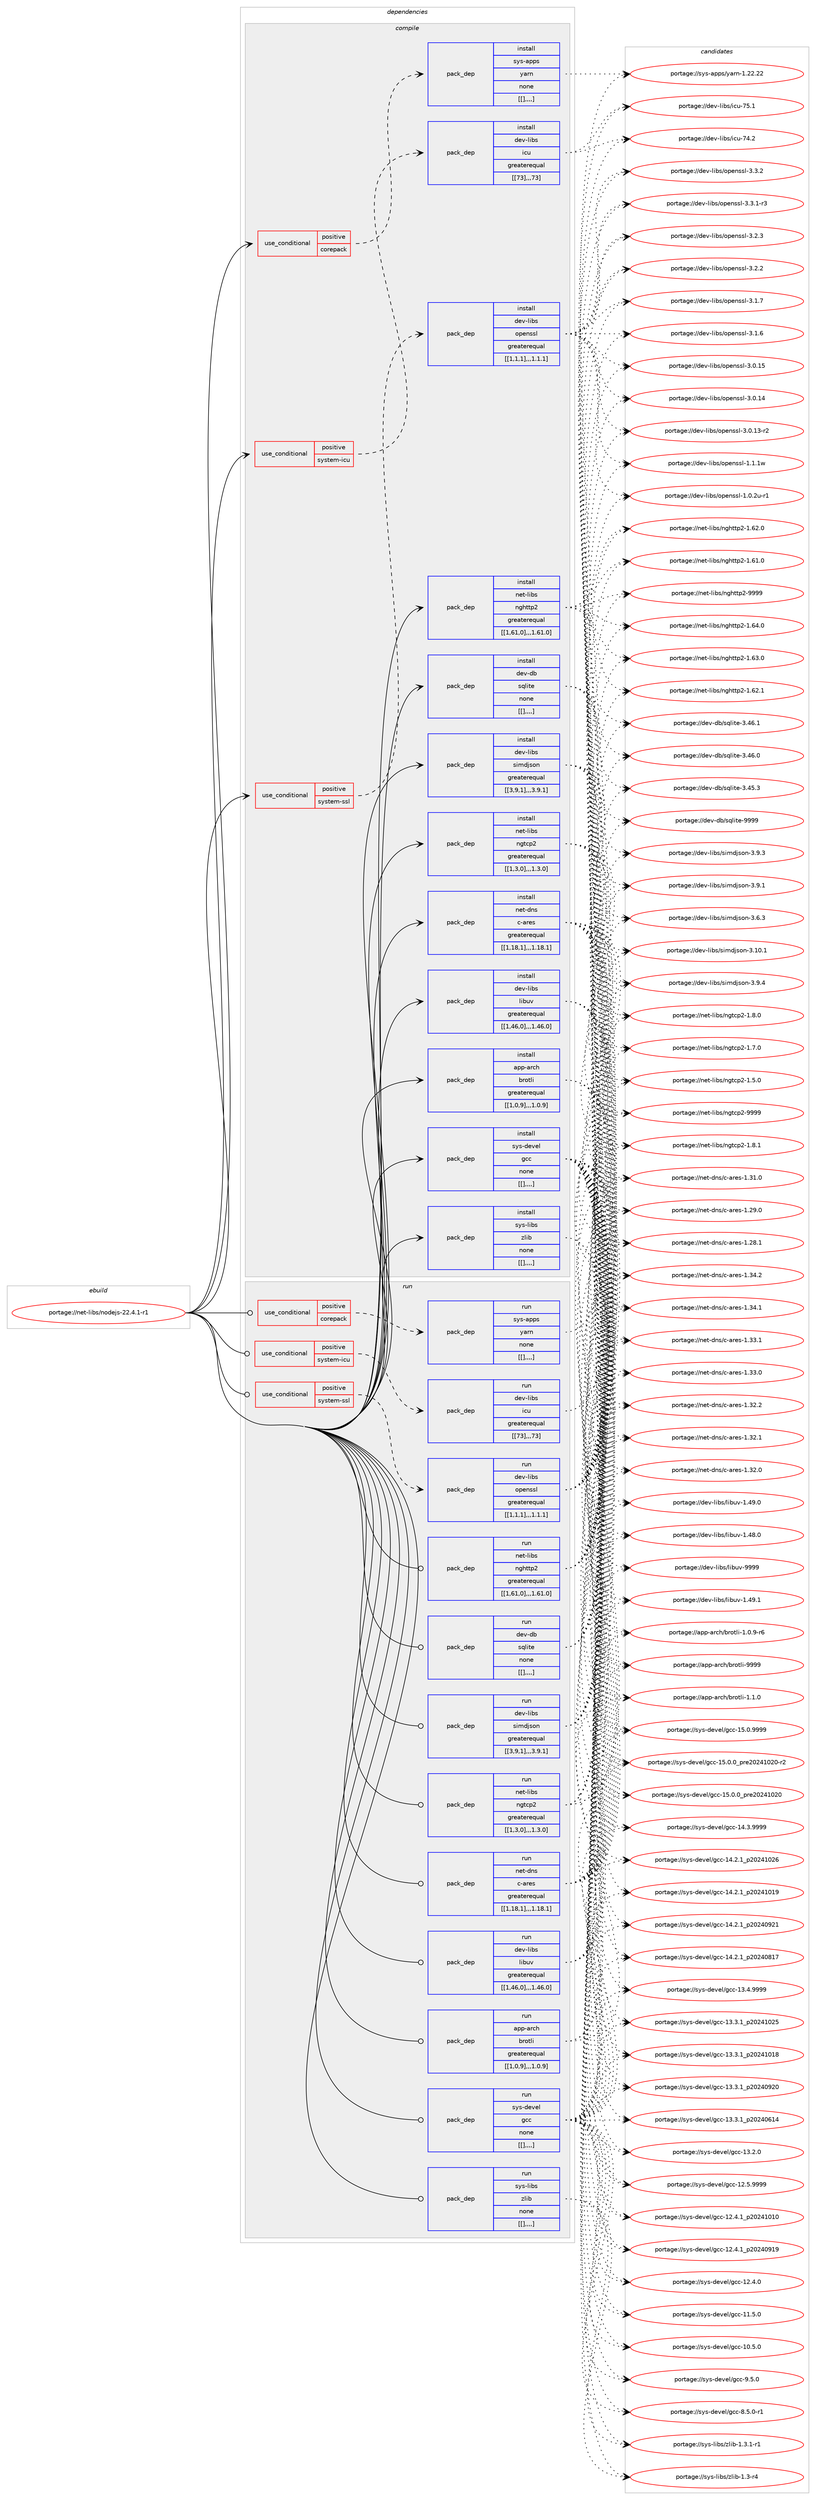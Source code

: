 digraph prolog {

# *************
# Graph options
# *************

newrank=true;
concentrate=true;
compound=true;
graph [rankdir=LR,fontname=Helvetica,fontsize=10,ranksep=1.5];#, ranksep=2.5, nodesep=0.2];
edge  [arrowhead=vee];
node  [fontname=Helvetica,fontsize=10];

# **********
# The ebuild
# **********

subgraph cluster_leftcol {
color=gray;
label=<<i>ebuild</i>>;
id [label="portage://net-libs/nodejs-22.4.1-r1", color=red, width=4, href="../net-libs/nodejs-22.4.1-r1.svg"];
}

# ****************
# The dependencies
# ****************

subgraph cluster_midcol {
color=gray;
label=<<i>dependencies</i>>;
subgraph cluster_compile {
fillcolor="#eeeeee";
style=filled;
label=<<i>compile</i>>;
subgraph cond100911 {
dependency384911 [label=<<TABLE BORDER="0" CELLBORDER="1" CELLSPACING="0" CELLPADDING="4"><TR><TD ROWSPAN="3" CELLPADDING="10">use_conditional</TD></TR><TR><TD>positive</TD></TR><TR><TD>corepack</TD></TR></TABLE>>, shape=none, color=red];
subgraph pack281019 {
dependency384914 [label=<<TABLE BORDER="0" CELLBORDER="1" CELLSPACING="0" CELLPADDING="4" WIDTH="220"><TR><TD ROWSPAN="6" CELLPADDING="30">pack_dep</TD></TR><TR><TD WIDTH="110">install</TD></TR><TR><TD>sys-apps</TD></TR><TR><TD>yarn</TD></TR><TR><TD>none</TD></TR><TR><TD>[[],,,,]</TD></TR></TABLE>>, shape=none, color=blue];
}
dependency384911:e -> dependency384914:w [weight=20,style="dashed",arrowhead="vee"];
}
id:e -> dependency384911:w [weight=20,style="solid",arrowhead="vee"];
subgraph cond100956 {
dependency384953 [label=<<TABLE BORDER="0" CELLBORDER="1" CELLSPACING="0" CELLPADDING="4"><TR><TD ROWSPAN="3" CELLPADDING="10">use_conditional</TD></TR><TR><TD>positive</TD></TR><TR><TD>system-icu</TD></TR></TABLE>>, shape=none, color=red];
subgraph pack281041 {
dependency384954 [label=<<TABLE BORDER="0" CELLBORDER="1" CELLSPACING="0" CELLPADDING="4" WIDTH="220"><TR><TD ROWSPAN="6" CELLPADDING="30">pack_dep</TD></TR><TR><TD WIDTH="110">install</TD></TR><TR><TD>dev-libs</TD></TR><TR><TD>icu</TD></TR><TR><TD>greaterequal</TD></TR><TR><TD>[[73],,,73]</TD></TR></TABLE>>, shape=none, color=blue];
}
dependency384953:e -> dependency384954:w [weight=20,style="dashed",arrowhead="vee"];
}
id:e -> dependency384953:w [weight=20,style="solid",arrowhead="vee"];
subgraph cond100968 {
dependency384990 [label=<<TABLE BORDER="0" CELLBORDER="1" CELLSPACING="0" CELLPADDING="4"><TR><TD ROWSPAN="3" CELLPADDING="10">use_conditional</TD></TR><TR><TD>positive</TD></TR><TR><TD>system-ssl</TD></TR></TABLE>>, shape=none, color=red];
subgraph pack281069 {
dependency385025 [label=<<TABLE BORDER="0" CELLBORDER="1" CELLSPACING="0" CELLPADDING="4" WIDTH="220"><TR><TD ROWSPAN="6" CELLPADDING="30">pack_dep</TD></TR><TR><TD WIDTH="110">install</TD></TR><TR><TD>dev-libs</TD></TR><TR><TD>openssl</TD></TR><TR><TD>greaterequal</TD></TR><TR><TD>[[1,1,1],,,1.1.1]</TD></TR></TABLE>>, shape=none, color=blue];
}
dependency384990:e -> dependency385025:w [weight=20,style="dashed",arrowhead="vee"];
}
id:e -> dependency384990:w [weight=20,style="solid",arrowhead="vee"];
subgraph pack281083 {
dependency385030 [label=<<TABLE BORDER="0" CELLBORDER="1" CELLSPACING="0" CELLPADDING="4" WIDTH="220"><TR><TD ROWSPAN="6" CELLPADDING="30">pack_dep</TD></TR><TR><TD WIDTH="110">install</TD></TR><TR><TD>app-arch</TD></TR><TR><TD>brotli</TD></TR><TR><TD>greaterequal</TD></TR><TR><TD>[[1,0,9],,,1.0.9]</TD></TR></TABLE>>, shape=none, color=blue];
}
id:e -> dependency385030:w [weight=20,style="solid",arrowhead="vee"];
subgraph pack281085 {
dependency385053 [label=<<TABLE BORDER="0" CELLBORDER="1" CELLSPACING="0" CELLPADDING="4" WIDTH="220"><TR><TD ROWSPAN="6" CELLPADDING="30">pack_dep</TD></TR><TR><TD WIDTH="110">install</TD></TR><TR><TD>dev-db</TD></TR><TR><TD>sqlite</TD></TR><TR><TD>none</TD></TR><TR><TD>[[],,,,]</TD></TR></TABLE>>, shape=none, color=blue];
}
id:e -> dependency385053:w [weight=20,style="solid",arrowhead="vee"];
subgraph pack281123 {
dependency385096 [label=<<TABLE BORDER="0" CELLBORDER="1" CELLSPACING="0" CELLPADDING="4" WIDTH="220"><TR><TD ROWSPAN="6" CELLPADDING="30">pack_dep</TD></TR><TR><TD WIDTH="110">install</TD></TR><TR><TD>dev-libs</TD></TR><TR><TD>libuv</TD></TR><TR><TD>greaterequal</TD></TR><TR><TD>[[1,46,0],,,1.46.0]</TD></TR></TABLE>>, shape=none, color=blue];
}
id:e -> dependency385096:w [weight=20,style="solid",arrowhead="vee"];
subgraph pack281151 {
dependency385141 [label=<<TABLE BORDER="0" CELLBORDER="1" CELLSPACING="0" CELLPADDING="4" WIDTH="220"><TR><TD ROWSPAN="6" CELLPADDING="30">pack_dep</TD></TR><TR><TD WIDTH="110">install</TD></TR><TR><TD>dev-libs</TD></TR><TR><TD>simdjson</TD></TR><TR><TD>greaterequal</TD></TR><TR><TD>[[3,9,1],,,3.9.1]</TD></TR></TABLE>>, shape=none, color=blue];
}
id:e -> dependency385141:w [weight=20,style="solid",arrowhead="vee"];
subgraph pack281167 {
dependency385183 [label=<<TABLE BORDER="0" CELLBORDER="1" CELLSPACING="0" CELLPADDING="4" WIDTH="220"><TR><TD ROWSPAN="6" CELLPADDING="30">pack_dep</TD></TR><TR><TD WIDTH="110">install</TD></TR><TR><TD>net-dns</TD></TR><TR><TD>c-ares</TD></TR><TR><TD>greaterequal</TD></TR><TR><TD>[[1,18,1],,,1.18.1]</TD></TR></TABLE>>, shape=none, color=blue];
}
id:e -> dependency385183:w [weight=20,style="solid",arrowhead="vee"];
subgraph pack281183 {
dependency385189 [label=<<TABLE BORDER="0" CELLBORDER="1" CELLSPACING="0" CELLPADDING="4" WIDTH="220"><TR><TD ROWSPAN="6" CELLPADDING="30">pack_dep</TD></TR><TR><TD WIDTH="110">install</TD></TR><TR><TD>net-libs</TD></TR><TR><TD>nghttp2</TD></TR><TR><TD>greaterequal</TD></TR><TR><TD>[[1,61,0],,,1.61.0]</TD></TR></TABLE>>, shape=none, color=blue];
}
id:e -> dependency385189:w [weight=20,style="solid",arrowhead="vee"];
subgraph pack281186 {
dependency385195 [label=<<TABLE BORDER="0" CELLBORDER="1" CELLSPACING="0" CELLPADDING="4" WIDTH="220"><TR><TD ROWSPAN="6" CELLPADDING="30">pack_dep</TD></TR><TR><TD WIDTH="110">install</TD></TR><TR><TD>net-libs</TD></TR><TR><TD>ngtcp2</TD></TR><TR><TD>greaterequal</TD></TR><TR><TD>[[1,3,0],,,1.3.0]</TD></TR></TABLE>>, shape=none, color=blue];
}
id:e -> dependency385195:w [weight=20,style="solid",arrowhead="vee"];
subgraph pack281206 {
dependency385258 [label=<<TABLE BORDER="0" CELLBORDER="1" CELLSPACING="0" CELLPADDING="4" WIDTH="220"><TR><TD ROWSPAN="6" CELLPADDING="30">pack_dep</TD></TR><TR><TD WIDTH="110">install</TD></TR><TR><TD>sys-devel</TD></TR><TR><TD>gcc</TD></TR><TR><TD>none</TD></TR><TR><TD>[[],,,,]</TD></TR></TABLE>>, shape=none, color=blue];
}
id:e -> dependency385258:w [weight=20,style="solid",arrowhead="vee"];
subgraph pack281233 {
dependency385265 [label=<<TABLE BORDER="0" CELLBORDER="1" CELLSPACING="0" CELLPADDING="4" WIDTH="220"><TR><TD ROWSPAN="6" CELLPADDING="30">pack_dep</TD></TR><TR><TD WIDTH="110">install</TD></TR><TR><TD>sys-libs</TD></TR><TR><TD>zlib</TD></TR><TR><TD>none</TD></TR><TR><TD>[[],,,,]</TD></TR></TABLE>>, shape=none, color=blue];
}
id:e -> dependency385265:w [weight=20,style="solid",arrowhead="vee"];
}
subgraph cluster_compileandrun {
fillcolor="#eeeeee";
style=filled;
label=<<i>compile and run</i>>;
}
subgraph cluster_run {
fillcolor="#eeeeee";
style=filled;
label=<<i>run</i>>;
subgraph cond101106 {
dependency385357 [label=<<TABLE BORDER="0" CELLBORDER="1" CELLSPACING="0" CELLPADDING="4"><TR><TD ROWSPAN="3" CELLPADDING="10">use_conditional</TD></TR><TR><TD>positive</TD></TR><TR><TD>corepack</TD></TR></TABLE>>, shape=none, color=red];
subgraph pack281315 {
dependency385405 [label=<<TABLE BORDER="0" CELLBORDER="1" CELLSPACING="0" CELLPADDING="4" WIDTH="220"><TR><TD ROWSPAN="6" CELLPADDING="30">pack_dep</TD></TR><TR><TD WIDTH="110">run</TD></TR><TR><TD>sys-apps</TD></TR><TR><TD>yarn</TD></TR><TR><TD>none</TD></TR><TR><TD>[[],,,,]</TD></TR></TABLE>>, shape=none, color=blue];
}
dependency385357:e -> dependency385405:w [weight=20,style="dashed",arrowhead="vee"];
}
id:e -> dependency385357:w [weight=20,style="solid",arrowhead="odot"];
subgraph cond101136 {
dependency385424 [label=<<TABLE BORDER="0" CELLBORDER="1" CELLSPACING="0" CELLPADDING="4"><TR><TD ROWSPAN="3" CELLPADDING="10">use_conditional</TD></TR><TR><TD>positive</TD></TR><TR><TD>system-icu</TD></TR></TABLE>>, shape=none, color=red];
subgraph pack281341 {
dependency385464 [label=<<TABLE BORDER="0" CELLBORDER="1" CELLSPACING="0" CELLPADDING="4" WIDTH="220"><TR><TD ROWSPAN="6" CELLPADDING="30">pack_dep</TD></TR><TR><TD WIDTH="110">run</TD></TR><TR><TD>dev-libs</TD></TR><TR><TD>icu</TD></TR><TR><TD>greaterequal</TD></TR><TR><TD>[[73],,,73]</TD></TR></TABLE>>, shape=none, color=blue];
}
dependency385424:e -> dependency385464:w [weight=20,style="dashed",arrowhead="vee"];
}
id:e -> dependency385424:w [weight=20,style="solid",arrowhead="odot"];
subgraph cond101161 {
dependency385486 [label=<<TABLE BORDER="0" CELLBORDER="1" CELLSPACING="0" CELLPADDING="4"><TR><TD ROWSPAN="3" CELLPADDING="10">use_conditional</TD></TR><TR><TD>positive</TD></TR><TR><TD>system-ssl</TD></TR></TABLE>>, shape=none, color=red];
subgraph pack281413 {
dependency385541 [label=<<TABLE BORDER="0" CELLBORDER="1" CELLSPACING="0" CELLPADDING="4" WIDTH="220"><TR><TD ROWSPAN="6" CELLPADDING="30">pack_dep</TD></TR><TR><TD WIDTH="110">run</TD></TR><TR><TD>dev-libs</TD></TR><TR><TD>openssl</TD></TR><TR><TD>greaterequal</TD></TR><TR><TD>[[1,1,1],,,1.1.1]</TD></TR></TABLE>>, shape=none, color=blue];
}
dependency385486:e -> dependency385541:w [weight=20,style="dashed",arrowhead="vee"];
}
id:e -> dependency385486:w [weight=20,style="solid",arrowhead="odot"];
subgraph pack281433 {
dependency385587 [label=<<TABLE BORDER="0" CELLBORDER="1" CELLSPACING="0" CELLPADDING="4" WIDTH="220"><TR><TD ROWSPAN="6" CELLPADDING="30">pack_dep</TD></TR><TR><TD WIDTH="110">run</TD></TR><TR><TD>app-arch</TD></TR><TR><TD>brotli</TD></TR><TR><TD>greaterequal</TD></TR><TR><TD>[[1,0,9],,,1.0.9]</TD></TR></TABLE>>, shape=none, color=blue];
}
id:e -> dependency385587:w [weight=20,style="solid",arrowhead="odot"];
subgraph pack281447 {
dependency385645 [label=<<TABLE BORDER="0" CELLBORDER="1" CELLSPACING="0" CELLPADDING="4" WIDTH="220"><TR><TD ROWSPAN="6" CELLPADDING="30">pack_dep</TD></TR><TR><TD WIDTH="110">run</TD></TR><TR><TD>dev-db</TD></TR><TR><TD>sqlite</TD></TR><TR><TD>none</TD></TR><TR><TD>[[],,,,]</TD></TR></TABLE>>, shape=none, color=blue];
}
id:e -> dependency385645:w [weight=20,style="solid",arrowhead="odot"];
subgraph pack281497 {
dependency385667 [label=<<TABLE BORDER="0" CELLBORDER="1" CELLSPACING="0" CELLPADDING="4" WIDTH="220"><TR><TD ROWSPAN="6" CELLPADDING="30">pack_dep</TD></TR><TR><TD WIDTH="110">run</TD></TR><TR><TD>dev-libs</TD></TR><TR><TD>libuv</TD></TR><TR><TD>greaterequal</TD></TR><TR><TD>[[1,46,0],,,1.46.0]</TD></TR></TABLE>>, shape=none, color=blue];
}
id:e -> dependency385667:w [weight=20,style="solid",arrowhead="odot"];
subgraph pack281500 {
dependency385691 [label=<<TABLE BORDER="0" CELLBORDER="1" CELLSPACING="0" CELLPADDING="4" WIDTH="220"><TR><TD ROWSPAN="6" CELLPADDING="30">pack_dep</TD></TR><TR><TD WIDTH="110">run</TD></TR><TR><TD>dev-libs</TD></TR><TR><TD>simdjson</TD></TR><TR><TD>greaterequal</TD></TR><TR><TD>[[3,9,1],,,3.9.1]</TD></TR></TABLE>>, shape=none, color=blue];
}
id:e -> dependency385691:w [weight=20,style="solid",arrowhead="odot"];
subgraph pack281544 {
dependency385747 [label=<<TABLE BORDER="0" CELLBORDER="1" CELLSPACING="0" CELLPADDING="4" WIDTH="220"><TR><TD ROWSPAN="6" CELLPADDING="30">pack_dep</TD></TR><TR><TD WIDTH="110">run</TD></TR><TR><TD>net-dns</TD></TR><TR><TD>c-ares</TD></TR><TR><TD>greaterequal</TD></TR><TR><TD>[[1,18,1],,,1.18.1]</TD></TR></TABLE>>, shape=none, color=blue];
}
id:e -> dependency385747:w [weight=20,style="solid",arrowhead="odot"];
subgraph pack281559 {
dependency385789 [label=<<TABLE BORDER="0" CELLBORDER="1" CELLSPACING="0" CELLPADDING="4" WIDTH="220"><TR><TD ROWSPAN="6" CELLPADDING="30">pack_dep</TD></TR><TR><TD WIDTH="110">run</TD></TR><TR><TD>net-libs</TD></TR><TR><TD>nghttp2</TD></TR><TR><TD>greaterequal</TD></TR><TR><TD>[[1,61,0],,,1.61.0]</TD></TR></TABLE>>, shape=none, color=blue];
}
id:e -> dependency385789:w [weight=20,style="solid",arrowhead="odot"];
subgraph pack281591 {
dependency385806 [label=<<TABLE BORDER="0" CELLBORDER="1" CELLSPACING="0" CELLPADDING="4" WIDTH="220"><TR><TD ROWSPAN="6" CELLPADDING="30">pack_dep</TD></TR><TR><TD WIDTH="110">run</TD></TR><TR><TD>net-libs</TD></TR><TR><TD>ngtcp2</TD></TR><TR><TD>greaterequal</TD></TR><TR><TD>[[1,3,0],,,1.3.0]</TD></TR></TABLE>>, shape=none, color=blue];
}
id:e -> dependency385806:w [weight=20,style="solid",arrowhead="odot"];
subgraph pack281607 {
dependency385843 [label=<<TABLE BORDER="0" CELLBORDER="1" CELLSPACING="0" CELLPADDING="4" WIDTH="220"><TR><TD ROWSPAN="6" CELLPADDING="30">pack_dep</TD></TR><TR><TD WIDTH="110">run</TD></TR><TR><TD>sys-devel</TD></TR><TR><TD>gcc</TD></TR><TR><TD>none</TD></TR><TR><TD>[[],,,,]</TD></TR></TABLE>>, shape=none, color=blue];
}
id:e -> dependency385843:w [weight=20,style="solid",arrowhead="odot"];
subgraph pack281628 {
dependency385899 [label=<<TABLE BORDER="0" CELLBORDER="1" CELLSPACING="0" CELLPADDING="4" WIDTH="220"><TR><TD ROWSPAN="6" CELLPADDING="30">pack_dep</TD></TR><TR><TD WIDTH="110">run</TD></TR><TR><TD>sys-libs</TD></TR><TR><TD>zlib</TD></TR><TR><TD>none</TD></TR><TR><TD>[[],,,,]</TD></TR></TABLE>>, shape=none, color=blue];
}
id:e -> dependency385899:w [weight=20,style="solid",arrowhead="odot"];
}
}

# **************
# The candidates
# **************

subgraph cluster_choices {
rank=same;
color=gray;
label=<<i>candidates</i>>;

subgraph choice281015 {
color=black;
nodesep=1;
choice115121115459711211211547121971141104549465050465050 [label="portage://sys-apps/yarn-1.22.22", color=red, width=4,href="../sys-apps/yarn-1.22.22.svg"];
dependency384914:e -> choice115121115459711211211547121971141104549465050465050:w [style=dotted,weight="100"];
}
subgraph choice281019 {
color=black;
nodesep=1;
choice100101118451081059811547105991174555534649 [label="portage://dev-libs/icu-75.1", color=red, width=4,href="../dev-libs/icu-75.1.svg"];
choice100101118451081059811547105991174555524650 [label="portage://dev-libs/icu-74.2", color=red, width=4,href="../dev-libs/icu-74.2.svg"];
dependency384954:e -> choice100101118451081059811547105991174555534649:w [style=dotted,weight="100"];
dependency384954:e -> choice100101118451081059811547105991174555524650:w [style=dotted,weight="100"];
}
subgraph choice281034 {
color=black;
nodesep=1;
choice100101118451081059811547111112101110115115108455146514650 [label="portage://dev-libs/openssl-3.3.2", color=red, width=4,href="../dev-libs/openssl-3.3.2.svg"];
choice1001011184510810598115471111121011101151151084551465146494511451 [label="portage://dev-libs/openssl-3.3.1-r3", color=red, width=4,href="../dev-libs/openssl-3.3.1-r3.svg"];
choice100101118451081059811547111112101110115115108455146504651 [label="portage://dev-libs/openssl-3.2.3", color=red, width=4,href="../dev-libs/openssl-3.2.3.svg"];
choice100101118451081059811547111112101110115115108455146504650 [label="portage://dev-libs/openssl-3.2.2", color=red, width=4,href="../dev-libs/openssl-3.2.2.svg"];
choice100101118451081059811547111112101110115115108455146494655 [label="portage://dev-libs/openssl-3.1.7", color=red, width=4,href="../dev-libs/openssl-3.1.7.svg"];
choice100101118451081059811547111112101110115115108455146494654 [label="portage://dev-libs/openssl-3.1.6", color=red, width=4,href="../dev-libs/openssl-3.1.6.svg"];
choice10010111845108105981154711111210111011511510845514648464953 [label="portage://dev-libs/openssl-3.0.15", color=red, width=4,href="../dev-libs/openssl-3.0.15.svg"];
choice10010111845108105981154711111210111011511510845514648464952 [label="portage://dev-libs/openssl-3.0.14", color=red, width=4,href="../dev-libs/openssl-3.0.14.svg"];
choice100101118451081059811547111112101110115115108455146484649514511450 [label="portage://dev-libs/openssl-3.0.13-r2", color=red, width=4,href="../dev-libs/openssl-3.0.13-r2.svg"];
choice100101118451081059811547111112101110115115108454946494649119 [label="portage://dev-libs/openssl-1.1.1w", color=red, width=4,href="../dev-libs/openssl-1.1.1w.svg"];
choice1001011184510810598115471111121011101151151084549464846501174511449 [label="portage://dev-libs/openssl-1.0.2u-r1", color=red, width=4,href="../dev-libs/openssl-1.0.2u-r1.svg"];
dependency385025:e -> choice100101118451081059811547111112101110115115108455146514650:w [style=dotted,weight="100"];
dependency385025:e -> choice1001011184510810598115471111121011101151151084551465146494511451:w [style=dotted,weight="100"];
dependency385025:e -> choice100101118451081059811547111112101110115115108455146504651:w [style=dotted,weight="100"];
dependency385025:e -> choice100101118451081059811547111112101110115115108455146504650:w [style=dotted,weight="100"];
dependency385025:e -> choice100101118451081059811547111112101110115115108455146494655:w [style=dotted,weight="100"];
dependency385025:e -> choice100101118451081059811547111112101110115115108455146494654:w [style=dotted,weight="100"];
dependency385025:e -> choice10010111845108105981154711111210111011511510845514648464953:w [style=dotted,weight="100"];
dependency385025:e -> choice10010111845108105981154711111210111011511510845514648464952:w [style=dotted,weight="100"];
dependency385025:e -> choice100101118451081059811547111112101110115115108455146484649514511450:w [style=dotted,weight="100"];
dependency385025:e -> choice100101118451081059811547111112101110115115108454946494649119:w [style=dotted,weight="100"];
dependency385025:e -> choice1001011184510810598115471111121011101151151084549464846501174511449:w [style=dotted,weight="100"];
}
subgraph choice281065 {
color=black;
nodesep=1;
choice9711211245971149910447981141111161081054557575757 [label="portage://app-arch/brotli-9999", color=red, width=4,href="../app-arch/brotli-9999.svg"];
choice971121124597114991044798114111116108105454946494648 [label="portage://app-arch/brotli-1.1.0", color=red, width=4,href="../app-arch/brotli-1.1.0.svg"];
choice9711211245971149910447981141111161081054549464846574511454 [label="portage://app-arch/brotli-1.0.9-r6", color=red, width=4,href="../app-arch/brotli-1.0.9-r6.svg"];
dependency385030:e -> choice9711211245971149910447981141111161081054557575757:w [style=dotted,weight="100"];
dependency385030:e -> choice971121124597114991044798114111116108105454946494648:w [style=dotted,weight="100"];
dependency385030:e -> choice9711211245971149910447981141111161081054549464846574511454:w [style=dotted,weight="100"];
}
subgraph choice281084 {
color=black;
nodesep=1;
choice1001011184510098471151131081051161014557575757 [label="portage://dev-db/sqlite-9999", color=red, width=4,href="../dev-db/sqlite-9999.svg"];
choice10010111845100984711511310810511610145514652544649 [label="portage://dev-db/sqlite-3.46.1", color=red, width=4,href="../dev-db/sqlite-3.46.1.svg"];
choice10010111845100984711511310810511610145514652544648 [label="portage://dev-db/sqlite-3.46.0", color=red, width=4,href="../dev-db/sqlite-3.46.0.svg"];
choice10010111845100984711511310810511610145514652534651 [label="portage://dev-db/sqlite-3.45.3", color=red, width=4,href="../dev-db/sqlite-3.45.3.svg"];
dependency385053:e -> choice1001011184510098471151131081051161014557575757:w [style=dotted,weight="100"];
dependency385053:e -> choice10010111845100984711511310810511610145514652544649:w [style=dotted,weight="100"];
dependency385053:e -> choice10010111845100984711511310810511610145514652544648:w [style=dotted,weight="100"];
dependency385053:e -> choice10010111845100984711511310810511610145514652534651:w [style=dotted,weight="100"];
}
subgraph choice281088 {
color=black;
nodesep=1;
choice100101118451081059811547108105981171184557575757 [label="portage://dev-libs/libuv-9999", color=red, width=4,href="../dev-libs/libuv-9999.svg"];
choice1001011184510810598115471081059811711845494652574649 [label="portage://dev-libs/libuv-1.49.1", color=red, width=4,href="../dev-libs/libuv-1.49.1.svg"];
choice1001011184510810598115471081059811711845494652574648 [label="portage://dev-libs/libuv-1.49.0", color=red, width=4,href="../dev-libs/libuv-1.49.0.svg"];
choice1001011184510810598115471081059811711845494652564648 [label="portage://dev-libs/libuv-1.48.0", color=red, width=4,href="../dev-libs/libuv-1.48.0.svg"];
dependency385096:e -> choice100101118451081059811547108105981171184557575757:w [style=dotted,weight="100"];
dependency385096:e -> choice1001011184510810598115471081059811711845494652574649:w [style=dotted,weight="100"];
dependency385096:e -> choice1001011184510810598115471081059811711845494652574648:w [style=dotted,weight="100"];
dependency385096:e -> choice1001011184510810598115471081059811711845494652564648:w [style=dotted,weight="100"];
}
subgraph choice281094 {
color=black;
nodesep=1;
choice10010111845108105981154711510510910010611511111045514649484649 [label="portage://dev-libs/simdjson-3.10.1", color=red, width=4,href="../dev-libs/simdjson-3.10.1.svg"];
choice100101118451081059811547115105109100106115111110455146574652 [label="portage://dev-libs/simdjson-3.9.4", color=red, width=4,href="../dev-libs/simdjson-3.9.4.svg"];
choice100101118451081059811547115105109100106115111110455146574651 [label="portage://dev-libs/simdjson-3.9.3", color=red, width=4,href="../dev-libs/simdjson-3.9.3.svg"];
choice100101118451081059811547115105109100106115111110455146574649 [label="portage://dev-libs/simdjson-3.9.1", color=red, width=4,href="../dev-libs/simdjson-3.9.1.svg"];
choice100101118451081059811547115105109100106115111110455146544651 [label="portage://dev-libs/simdjson-3.6.3", color=red, width=4,href="../dev-libs/simdjson-3.6.3.svg"];
dependency385141:e -> choice10010111845108105981154711510510910010611511111045514649484649:w [style=dotted,weight="100"];
dependency385141:e -> choice100101118451081059811547115105109100106115111110455146574652:w [style=dotted,weight="100"];
dependency385141:e -> choice100101118451081059811547115105109100106115111110455146574651:w [style=dotted,weight="100"];
dependency385141:e -> choice100101118451081059811547115105109100106115111110455146574649:w [style=dotted,weight="100"];
dependency385141:e -> choice100101118451081059811547115105109100106115111110455146544651:w [style=dotted,weight="100"];
}
subgraph choice281128 {
color=black;
nodesep=1;
choice110101116451001101154799459711410111545494651524650 [label="portage://net-dns/c-ares-1.34.2", color=red, width=4,href="../net-dns/c-ares-1.34.2.svg"];
choice110101116451001101154799459711410111545494651524649 [label="portage://net-dns/c-ares-1.34.1", color=red, width=4,href="../net-dns/c-ares-1.34.1.svg"];
choice110101116451001101154799459711410111545494651514649 [label="portage://net-dns/c-ares-1.33.1", color=red, width=4,href="../net-dns/c-ares-1.33.1.svg"];
choice110101116451001101154799459711410111545494651514648 [label="portage://net-dns/c-ares-1.33.0", color=red, width=4,href="../net-dns/c-ares-1.33.0.svg"];
choice110101116451001101154799459711410111545494651504650 [label="portage://net-dns/c-ares-1.32.2", color=red, width=4,href="../net-dns/c-ares-1.32.2.svg"];
choice110101116451001101154799459711410111545494651504649 [label="portage://net-dns/c-ares-1.32.1", color=red, width=4,href="../net-dns/c-ares-1.32.1.svg"];
choice110101116451001101154799459711410111545494651504648 [label="portage://net-dns/c-ares-1.32.0", color=red, width=4,href="../net-dns/c-ares-1.32.0.svg"];
choice110101116451001101154799459711410111545494651494648 [label="portage://net-dns/c-ares-1.31.0", color=red, width=4,href="../net-dns/c-ares-1.31.0.svg"];
choice110101116451001101154799459711410111545494650574648 [label="portage://net-dns/c-ares-1.29.0", color=red, width=4,href="../net-dns/c-ares-1.29.0.svg"];
choice110101116451001101154799459711410111545494650564649 [label="portage://net-dns/c-ares-1.28.1", color=red, width=4,href="../net-dns/c-ares-1.28.1.svg"];
dependency385183:e -> choice110101116451001101154799459711410111545494651524650:w [style=dotted,weight="100"];
dependency385183:e -> choice110101116451001101154799459711410111545494651524649:w [style=dotted,weight="100"];
dependency385183:e -> choice110101116451001101154799459711410111545494651514649:w [style=dotted,weight="100"];
dependency385183:e -> choice110101116451001101154799459711410111545494651514648:w [style=dotted,weight="100"];
dependency385183:e -> choice110101116451001101154799459711410111545494651504650:w [style=dotted,weight="100"];
dependency385183:e -> choice110101116451001101154799459711410111545494651504649:w [style=dotted,weight="100"];
dependency385183:e -> choice110101116451001101154799459711410111545494651504648:w [style=dotted,weight="100"];
dependency385183:e -> choice110101116451001101154799459711410111545494651494648:w [style=dotted,weight="100"];
dependency385183:e -> choice110101116451001101154799459711410111545494650574648:w [style=dotted,weight="100"];
dependency385183:e -> choice110101116451001101154799459711410111545494650564649:w [style=dotted,weight="100"];
}
subgraph choice281141 {
color=black;
nodesep=1;
choice110101116451081059811547110103104116116112504557575757 [label="portage://net-libs/nghttp2-9999", color=red, width=4,href="../net-libs/nghttp2-9999.svg"];
choice1101011164510810598115471101031041161161125045494654524648 [label="portage://net-libs/nghttp2-1.64.0", color=red, width=4,href="../net-libs/nghttp2-1.64.0.svg"];
choice1101011164510810598115471101031041161161125045494654514648 [label="portage://net-libs/nghttp2-1.63.0", color=red, width=4,href="../net-libs/nghttp2-1.63.0.svg"];
choice1101011164510810598115471101031041161161125045494654504649 [label="portage://net-libs/nghttp2-1.62.1", color=red, width=4,href="../net-libs/nghttp2-1.62.1.svg"];
choice1101011164510810598115471101031041161161125045494654504648 [label="portage://net-libs/nghttp2-1.62.0", color=red, width=4,href="../net-libs/nghttp2-1.62.0.svg"];
choice1101011164510810598115471101031041161161125045494654494648 [label="portage://net-libs/nghttp2-1.61.0", color=red, width=4,href="../net-libs/nghttp2-1.61.0.svg"];
dependency385189:e -> choice110101116451081059811547110103104116116112504557575757:w [style=dotted,weight="100"];
dependency385189:e -> choice1101011164510810598115471101031041161161125045494654524648:w [style=dotted,weight="100"];
dependency385189:e -> choice1101011164510810598115471101031041161161125045494654514648:w [style=dotted,weight="100"];
dependency385189:e -> choice1101011164510810598115471101031041161161125045494654504649:w [style=dotted,weight="100"];
dependency385189:e -> choice1101011164510810598115471101031041161161125045494654504648:w [style=dotted,weight="100"];
dependency385189:e -> choice1101011164510810598115471101031041161161125045494654494648:w [style=dotted,weight="100"];
}
subgraph choice281147 {
color=black;
nodesep=1;
choice11010111645108105981154711010311699112504557575757 [label="portage://net-libs/ngtcp2-9999", color=red, width=4,href="../net-libs/ngtcp2-9999.svg"];
choice1101011164510810598115471101031169911250454946564649 [label="portage://net-libs/ngtcp2-1.8.1", color=red, width=4,href="../net-libs/ngtcp2-1.8.1.svg"];
choice1101011164510810598115471101031169911250454946564648 [label="portage://net-libs/ngtcp2-1.8.0", color=red, width=4,href="../net-libs/ngtcp2-1.8.0.svg"];
choice1101011164510810598115471101031169911250454946554648 [label="portage://net-libs/ngtcp2-1.7.0", color=red, width=4,href="../net-libs/ngtcp2-1.7.0.svg"];
choice1101011164510810598115471101031169911250454946534648 [label="portage://net-libs/ngtcp2-1.5.0", color=red, width=4,href="../net-libs/ngtcp2-1.5.0.svg"];
dependency385195:e -> choice11010111645108105981154711010311699112504557575757:w [style=dotted,weight="100"];
dependency385195:e -> choice1101011164510810598115471101031169911250454946564649:w [style=dotted,weight="100"];
dependency385195:e -> choice1101011164510810598115471101031169911250454946564648:w [style=dotted,weight="100"];
dependency385195:e -> choice1101011164510810598115471101031169911250454946554648:w [style=dotted,weight="100"];
dependency385195:e -> choice1101011164510810598115471101031169911250454946534648:w [style=dotted,weight="100"];
}
subgraph choice281176 {
color=black;
nodesep=1;
choice1151211154510010111810110847103999945495346484657575757 [label="portage://sys-devel/gcc-15.0.9999", color=red, width=4,href="../sys-devel/gcc-15.0.9999.svg"];
choice11512111545100101118101108471039999454953464846489511211410150485052494850484511450 [label="portage://sys-devel/gcc-15.0.0_pre20241020-r2", color=red, width=4,href="../sys-devel/gcc-15.0.0_pre20241020-r2.svg"];
choice1151211154510010111810110847103999945495346484648951121141015048505249485048 [label="portage://sys-devel/gcc-15.0.0_pre20241020", color=red, width=4,href="../sys-devel/gcc-15.0.0_pre20241020.svg"];
choice1151211154510010111810110847103999945495246514657575757 [label="portage://sys-devel/gcc-14.3.9999", color=red, width=4,href="../sys-devel/gcc-14.3.9999.svg"];
choice1151211154510010111810110847103999945495246504649951125048505249485054 [label="portage://sys-devel/gcc-14.2.1_p20241026", color=red, width=4,href="../sys-devel/gcc-14.2.1_p20241026.svg"];
choice1151211154510010111810110847103999945495246504649951125048505249484957 [label="portage://sys-devel/gcc-14.2.1_p20241019", color=red, width=4,href="../sys-devel/gcc-14.2.1_p20241019.svg"];
choice1151211154510010111810110847103999945495246504649951125048505248575049 [label="portage://sys-devel/gcc-14.2.1_p20240921", color=red, width=4,href="../sys-devel/gcc-14.2.1_p20240921.svg"];
choice1151211154510010111810110847103999945495246504649951125048505248564955 [label="portage://sys-devel/gcc-14.2.1_p20240817", color=red, width=4,href="../sys-devel/gcc-14.2.1_p20240817.svg"];
choice1151211154510010111810110847103999945495146524657575757 [label="portage://sys-devel/gcc-13.4.9999", color=red, width=4,href="../sys-devel/gcc-13.4.9999.svg"];
choice1151211154510010111810110847103999945495146514649951125048505249485053 [label="portage://sys-devel/gcc-13.3.1_p20241025", color=red, width=4,href="../sys-devel/gcc-13.3.1_p20241025.svg"];
choice1151211154510010111810110847103999945495146514649951125048505249484956 [label="portage://sys-devel/gcc-13.3.1_p20241018", color=red, width=4,href="../sys-devel/gcc-13.3.1_p20241018.svg"];
choice1151211154510010111810110847103999945495146514649951125048505248575048 [label="portage://sys-devel/gcc-13.3.1_p20240920", color=red, width=4,href="../sys-devel/gcc-13.3.1_p20240920.svg"];
choice1151211154510010111810110847103999945495146514649951125048505248544952 [label="portage://sys-devel/gcc-13.3.1_p20240614", color=red, width=4,href="../sys-devel/gcc-13.3.1_p20240614.svg"];
choice1151211154510010111810110847103999945495146504648 [label="portage://sys-devel/gcc-13.2.0", color=red, width=4,href="../sys-devel/gcc-13.2.0.svg"];
choice1151211154510010111810110847103999945495046534657575757 [label="portage://sys-devel/gcc-12.5.9999", color=red, width=4,href="../sys-devel/gcc-12.5.9999.svg"];
choice1151211154510010111810110847103999945495046524649951125048505249484948 [label="portage://sys-devel/gcc-12.4.1_p20241010", color=red, width=4,href="../sys-devel/gcc-12.4.1_p20241010.svg"];
choice1151211154510010111810110847103999945495046524649951125048505248574957 [label="portage://sys-devel/gcc-12.4.1_p20240919", color=red, width=4,href="../sys-devel/gcc-12.4.1_p20240919.svg"];
choice1151211154510010111810110847103999945495046524648 [label="portage://sys-devel/gcc-12.4.0", color=red, width=4,href="../sys-devel/gcc-12.4.0.svg"];
choice1151211154510010111810110847103999945494946534648 [label="portage://sys-devel/gcc-11.5.0", color=red, width=4,href="../sys-devel/gcc-11.5.0.svg"];
choice1151211154510010111810110847103999945494846534648 [label="portage://sys-devel/gcc-10.5.0", color=red, width=4,href="../sys-devel/gcc-10.5.0.svg"];
choice11512111545100101118101108471039999455746534648 [label="portage://sys-devel/gcc-9.5.0", color=red, width=4,href="../sys-devel/gcc-9.5.0.svg"];
choice115121115451001011181011084710399994556465346484511449 [label="portage://sys-devel/gcc-8.5.0-r1", color=red, width=4,href="../sys-devel/gcc-8.5.0-r1.svg"];
dependency385258:e -> choice1151211154510010111810110847103999945495346484657575757:w [style=dotted,weight="100"];
dependency385258:e -> choice11512111545100101118101108471039999454953464846489511211410150485052494850484511450:w [style=dotted,weight="100"];
dependency385258:e -> choice1151211154510010111810110847103999945495346484648951121141015048505249485048:w [style=dotted,weight="100"];
dependency385258:e -> choice1151211154510010111810110847103999945495246514657575757:w [style=dotted,weight="100"];
dependency385258:e -> choice1151211154510010111810110847103999945495246504649951125048505249485054:w [style=dotted,weight="100"];
dependency385258:e -> choice1151211154510010111810110847103999945495246504649951125048505249484957:w [style=dotted,weight="100"];
dependency385258:e -> choice1151211154510010111810110847103999945495246504649951125048505248575049:w [style=dotted,weight="100"];
dependency385258:e -> choice1151211154510010111810110847103999945495246504649951125048505248564955:w [style=dotted,weight="100"];
dependency385258:e -> choice1151211154510010111810110847103999945495146524657575757:w [style=dotted,weight="100"];
dependency385258:e -> choice1151211154510010111810110847103999945495146514649951125048505249485053:w [style=dotted,weight="100"];
dependency385258:e -> choice1151211154510010111810110847103999945495146514649951125048505249484956:w [style=dotted,weight="100"];
dependency385258:e -> choice1151211154510010111810110847103999945495146514649951125048505248575048:w [style=dotted,weight="100"];
dependency385258:e -> choice1151211154510010111810110847103999945495146514649951125048505248544952:w [style=dotted,weight="100"];
dependency385258:e -> choice1151211154510010111810110847103999945495146504648:w [style=dotted,weight="100"];
dependency385258:e -> choice1151211154510010111810110847103999945495046534657575757:w [style=dotted,weight="100"];
dependency385258:e -> choice1151211154510010111810110847103999945495046524649951125048505249484948:w [style=dotted,weight="100"];
dependency385258:e -> choice1151211154510010111810110847103999945495046524649951125048505248574957:w [style=dotted,weight="100"];
dependency385258:e -> choice1151211154510010111810110847103999945495046524648:w [style=dotted,weight="100"];
dependency385258:e -> choice1151211154510010111810110847103999945494946534648:w [style=dotted,weight="100"];
dependency385258:e -> choice1151211154510010111810110847103999945494846534648:w [style=dotted,weight="100"];
dependency385258:e -> choice11512111545100101118101108471039999455746534648:w [style=dotted,weight="100"];
dependency385258:e -> choice115121115451001011181011084710399994556465346484511449:w [style=dotted,weight="100"];
}
subgraph choice281239 {
color=black;
nodesep=1;
choice115121115451081059811547122108105984549465146494511449 [label="portage://sys-libs/zlib-1.3.1-r1", color=red, width=4,href="../sys-libs/zlib-1.3.1-r1.svg"];
choice11512111545108105981154712210810598454946514511452 [label="portage://sys-libs/zlib-1.3-r4", color=red, width=4,href="../sys-libs/zlib-1.3-r4.svg"];
dependency385265:e -> choice115121115451081059811547122108105984549465146494511449:w [style=dotted,weight="100"];
dependency385265:e -> choice11512111545108105981154712210810598454946514511452:w [style=dotted,weight="100"];
}
subgraph choice281255 {
color=black;
nodesep=1;
choice115121115459711211211547121971141104549465050465050 [label="portage://sys-apps/yarn-1.22.22", color=red, width=4,href="../sys-apps/yarn-1.22.22.svg"];
dependency385405:e -> choice115121115459711211211547121971141104549465050465050:w [style=dotted,weight="100"];
}
subgraph choice281270 {
color=black;
nodesep=1;
choice100101118451081059811547105991174555534649 [label="portage://dev-libs/icu-75.1", color=red, width=4,href="../dev-libs/icu-75.1.svg"];
choice100101118451081059811547105991174555524650 [label="portage://dev-libs/icu-74.2", color=red, width=4,href="../dev-libs/icu-74.2.svg"];
dependency385464:e -> choice100101118451081059811547105991174555534649:w [style=dotted,weight="100"];
dependency385464:e -> choice100101118451081059811547105991174555524650:w [style=dotted,weight="100"];
}
subgraph choice281329 {
color=black;
nodesep=1;
choice100101118451081059811547111112101110115115108455146514650 [label="portage://dev-libs/openssl-3.3.2", color=red, width=4,href="../dev-libs/openssl-3.3.2.svg"];
choice1001011184510810598115471111121011101151151084551465146494511451 [label="portage://dev-libs/openssl-3.3.1-r3", color=red, width=4,href="../dev-libs/openssl-3.3.1-r3.svg"];
choice100101118451081059811547111112101110115115108455146504651 [label="portage://dev-libs/openssl-3.2.3", color=red, width=4,href="../dev-libs/openssl-3.2.3.svg"];
choice100101118451081059811547111112101110115115108455146504650 [label="portage://dev-libs/openssl-3.2.2", color=red, width=4,href="../dev-libs/openssl-3.2.2.svg"];
choice100101118451081059811547111112101110115115108455146494655 [label="portage://dev-libs/openssl-3.1.7", color=red, width=4,href="../dev-libs/openssl-3.1.7.svg"];
choice100101118451081059811547111112101110115115108455146494654 [label="portage://dev-libs/openssl-3.1.6", color=red, width=4,href="../dev-libs/openssl-3.1.6.svg"];
choice10010111845108105981154711111210111011511510845514648464953 [label="portage://dev-libs/openssl-3.0.15", color=red, width=4,href="../dev-libs/openssl-3.0.15.svg"];
choice10010111845108105981154711111210111011511510845514648464952 [label="portage://dev-libs/openssl-3.0.14", color=red, width=4,href="../dev-libs/openssl-3.0.14.svg"];
choice100101118451081059811547111112101110115115108455146484649514511450 [label="portage://dev-libs/openssl-3.0.13-r2", color=red, width=4,href="../dev-libs/openssl-3.0.13-r2.svg"];
choice100101118451081059811547111112101110115115108454946494649119 [label="portage://dev-libs/openssl-1.1.1w", color=red, width=4,href="../dev-libs/openssl-1.1.1w.svg"];
choice1001011184510810598115471111121011101151151084549464846501174511449 [label="portage://dev-libs/openssl-1.0.2u-r1", color=red, width=4,href="../dev-libs/openssl-1.0.2u-r1.svg"];
dependency385541:e -> choice100101118451081059811547111112101110115115108455146514650:w [style=dotted,weight="100"];
dependency385541:e -> choice1001011184510810598115471111121011101151151084551465146494511451:w [style=dotted,weight="100"];
dependency385541:e -> choice100101118451081059811547111112101110115115108455146504651:w [style=dotted,weight="100"];
dependency385541:e -> choice100101118451081059811547111112101110115115108455146504650:w [style=dotted,weight="100"];
dependency385541:e -> choice100101118451081059811547111112101110115115108455146494655:w [style=dotted,weight="100"];
dependency385541:e -> choice100101118451081059811547111112101110115115108455146494654:w [style=dotted,weight="100"];
dependency385541:e -> choice10010111845108105981154711111210111011511510845514648464953:w [style=dotted,weight="100"];
dependency385541:e -> choice10010111845108105981154711111210111011511510845514648464952:w [style=dotted,weight="100"];
dependency385541:e -> choice100101118451081059811547111112101110115115108455146484649514511450:w [style=dotted,weight="100"];
dependency385541:e -> choice100101118451081059811547111112101110115115108454946494649119:w [style=dotted,weight="100"];
dependency385541:e -> choice1001011184510810598115471111121011101151151084549464846501174511449:w [style=dotted,weight="100"];
}
subgraph choice281336 {
color=black;
nodesep=1;
choice9711211245971149910447981141111161081054557575757 [label="portage://app-arch/brotli-9999", color=red, width=4,href="../app-arch/brotli-9999.svg"];
choice971121124597114991044798114111116108105454946494648 [label="portage://app-arch/brotli-1.1.0", color=red, width=4,href="../app-arch/brotli-1.1.0.svg"];
choice9711211245971149910447981141111161081054549464846574511454 [label="portage://app-arch/brotli-1.0.9-r6", color=red, width=4,href="../app-arch/brotli-1.0.9-r6.svg"];
dependency385587:e -> choice9711211245971149910447981141111161081054557575757:w [style=dotted,weight="100"];
dependency385587:e -> choice971121124597114991044798114111116108105454946494648:w [style=dotted,weight="100"];
dependency385587:e -> choice9711211245971149910447981141111161081054549464846574511454:w [style=dotted,weight="100"];
}
subgraph choice281340 {
color=black;
nodesep=1;
choice1001011184510098471151131081051161014557575757 [label="portage://dev-db/sqlite-9999", color=red, width=4,href="../dev-db/sqlite-9999.svg"];
choice10010111845100984711511310810511610145514652544649 [label="portage://dev-db/sqlite-3.46.1", color=red, width=4,href="../dev-db/sqlite-3.46.1.svg"];
choice10010111845100984711511310810511610145514652544648 [label="portage://dev-db/sqlite-3.46.0", color=red, width=4,href="../dev-db/sqlite-3.46.0.svg"];
choice10010111845100984711511310810511610145514652534651 [label="portage://dev-db/sqlite-3.45.3", color=red, width=4,href="../dev-db/sqlite-3.45.3.svg"];
dependency385645:e -> choice1001011184510098471151131081051161014557575757:w [style=dotted,weight="100"];
dependency385645:e -> choice10010111845100984711511310810511610145514652544649:w [style=dotted,weight="100"];
dependency385645:e -> choice10010111845100984711511310810511610145514652544648:w [style=dotted,weight="100"];
dependency385645:e -> choice10010111845100984711511310810511610145514652534651:w [style=dotted,weight="100"];
}
subgraph choice281360 {
color=black;
nodesep=1;
choice100101118451081059811547108105981171184557575757 [label="portage://dev-libs/libuv-9999", color=red, width=4,href="../dev-libs/libuv-9999.svg"];
choice1001011184510810598115471081059811711845494652574649 [label="portage://dev-libs/libuv-1.49.1", color=red, width=4,href="../dev-libs/libuv-1.49.1.svg"];
choice1001011184510810598115471081059811711845494652574648 [label="portage://dev-libs/libuv-1.49.0", color=red, width=4,href="../dev-libs/libuv-1.49.0.svg"];
choice1001011184510810598115471081059811711845494652564648 [label="portage://dev-libs/libuv-1.48.0", color=red, width=4,href="../dev-libs/libuv-1.48.0.svg"];
dependency385667:e -> choice100101118451081059811547108105981171184557575757:w [style=dotted,weight="100"];
dependency385667:e -> choice1001011184510810598115471081059811711845494652574649:w [style=dotted,weight="100"];
dependency385667:e -> choice1001011184510810598115471081059811711845494652574648:w [style=dotted,weight="100"];
dependency385667:e -> choice1001011184510810598115471081059811711845494652564648:w [style=dotted,weight="100"];
}
subgraph choice281364 {
color=black;
nodesep=1;
choice10010111845108105981154711510510910010611511111045514649484649 [label="portage://dev-libs/simdjson-3.10.1", color=red, width=4,href="../dev-libs/simdjson-3.10.1.svg"];
choice100101118451081059811547115105109100106115111110455146574652 [label="portage://dev-libs/simdjson-3.9.4", color=red, width=4,href="../dev-libs/simdjson-3.9.4.svg"];
choice100101118451081059811547115105109100106115111110455146574651 [label="portage://dev-libs/simdjson-3.9.3", color=red, width=4,href="../dev-libs/simdjson-3.9.3.svg"];
choice100101118451081059811547115105109100106115111110455146574649 [label="portage://dev-libs/simdjson-3.9.1", color=red, width=4,href="../dev-libs/simdjson-3.9.1.svg"];
choice100101118451081059811547115105109100106115111110455146544651 [label="portage://dev-libs/simdjson-3.6.3", color=red, width=4,href="../dev-libs/simdjson-3.6.3.svg"];
dependency385691:e -> choice10010111845108105981154711510510910010611511111045514649484649:w [style=dotted,weight="100"];
dependency385691:e -> choice100101118451081059811547115105109100106115111110455146574652:w [style=dotted,weight="100"];
dependency385691:e -> choice100101118451081059811547115105109100106115111110455146574651:w [style=dotted,weight="100"];
dependency385691:e -> choice100101118451081059811547115105109100106115111110455146574649:w [style=dotted,weight="100"];
dependency385691:e -> choice100101118451081059811547115105109100106115111110455146544651:w [style=dotted,weight="100"];
}
subgraph choice281374 {
color=black;
nodesep=1;
choice110101116451001101154799459711410111545494651524650 [label="portage://net-dns/c-ares-1.34.2", color=red, width=4,href="../net-dns/c-ares-1.34.2.svg"];
choice110101116451001101154799459711410111545494651524649 [label="portage://net-dns/c-ares-1.34.1", color=red, width=4,href="../net-dns/c-ares-1.34.1.svg"];
choice110101116451001101154799459711410111545494651514649 [label="portage://net-dns/c-ares-1.33.1", color=red, width=4,href="../net-dns/c-ares-1.33.1.svg"];
choice110101116451001101154799459711410111545494651514648 [label="portage://net-dns/c-ares-1.33.0", color=red, width=4,href="../net-dns/c-ares-1.33.0.svg"];
choice110101116451001101154799459711410111545494651504650 [label="portage://net-dns/c-ares-1.32.2", color=red, width=4,href="../net-dns/c-ares-1.32.2.svg"];
choice110101116451001101154799459711410111545494651504649 [label="portage://net-dns/c-ares-1.32.1", color=red, width=4,href="../net-dns/c-ares-1.32.1.svg"];
choice110101116451001101154799459711410111545494651504648 [label="portage://net-dns/c-ares-1.32.0", color=red, width=4,href="../net-dns/c-ares-1.32.0.svg"];
choice110101116451001101154799459711410111545494651494648 [label="portage://net-dns/c-ares-1.31.0", color=red, width=4,href="../net-dns/c-ares-1.31.0.svg"];
choice110101116451001101154799459711410111545494650574648 [label="portage://net-dns/c-ares-1.29.0", color=red, width=4,href="../net-dns/c-ares-1.29.0.svg"];
choice110101116451001101154799459711410111545494650564649 [label="portage://net-dns/c-ares-1.28.1", color=red, width=4,href="../net-dns/c-ares-1.28.1.svg"];
dependency385747:e -> choice110101116451001101154799459711410111545494651524650:w [style=dotted,weight="100"];
dependency385747:e -> choice110101116451001101154799459711410111545494651524649:w [style=dotted,weight="100"];
dependency385747:e -> choice110101116451001101154799459711410111545494651514649:w [style=dotted,weight="100"];
dependency385747:e -> choice110101116451001101154799459711410111545494651514648:w [style=dotted,weight="100"];
dependency385747:e -> choice110101116451001101154799459711410111545494651504650:w [style=dotted,weight="100"];
dependency385747:e -> choice110101116451001101154799459711410111545494651504649:w [style=dotted,weight="100"];
dependency385747:e -> choice110101116451001101154799459711410111545494651504648:w [style=dotted,weight="100"];
dependency385747:e -> choice110101116451001101154799459711410111545494651494648:w [style=dotted,weight="100"];
dependency385747:e -> choice110101116451001101154799459711410111545494650574648:w [style=dotted,weight="100"];
dependency385747:e -> choice110101116451001101154799459711410111545494650564649:w [style=dotted,weight="100"];
}
subgraph choice281454 {
color=black;
nodesep=1;
choice110101116451081059811547110103104116116112504557575757 [label="portage://net-libs/nghttp2-9999", color=red, width=4,href="../net-libs/nghttp2-9999.svg"];
choice1101011164510810598115471101031041161161125045494654524648 [label="portage://net-libs/nghttp2-1.64.0", color=red, width=4,href="../net-libs/nghttp2-1.64.0.svg"];
choice1101011164510810598115471101031041161161125045494654514648 [label="portage://net-libs/nghttp2-1.63.0", color=red, width=4,href="../net-libs/nghttp2-1.63.0.svg"];
choice1101011164510810598115471101031041161161125045494654504649 [label="portage://net-libs/nghttp2-1.62.1", color=red, width=4,href="../net-libs/nghttp2-1.62.1.svg"];
choice1101011164510810598115471101031041161161125045494654504648 [label="portage://net-libs/nghttp2-1.62.0", color=red, width=4,href="../net-libs/nghttp2-1.62.0.svg"];
choice1101011164510810598115471101031041161161125045494654494648 [label="portage://net-libs/nghttp2-1.61.0", color=red, width=4,href="../net-libs/nghttp2-1.61.0.svg"];
dependency385789:e -> choice110101116451081059811547110103104116116112504557575757:w [style=dotted,weight="100"];
dependency385789:e -> choice1101011164510810598115471101031041161161125045494654524648:w [style=dotted,weight="100"];
dependency385789:e -> choice1101011164510810598115471101031041161161125045494654514648:w [style=dotted,weight="100"];
dependency385789:e -> choice1101011164510810598115471101031041161161125045494654504649:w [style=dotted,weight="100"];
dependency385789:e -> choice1101011164510810598115471101031041161161125045494654504648:w [style=dotted,weight="100"];
dependency385789:e -> choice1101011164510810598115471101031041161161125045494654494648:w [style=dotted,weight="100"];
}
subgraph choice281478 {
color=black;
nodesep=1;
choice11010111645108105981154711010311699112504557575757 [label="portage://net-libs/ngtcp2-9999", color=red, width=4,href="../net-libs/ngtcp2-9999.svg"];
choice1101011164510810598115471101031169911250454946564649 [label="portage://net-libs/ngtcp2-1.8.1", color=red, width=4,href="../net-libs/ngtcp2-1.8.1.svg"];
choice1101011164510810598115471101031169911250454946564648 [label="portage://net-libs/ngtcp2-1.8.0", color=red, width=4,href="../net-libs/ngtcp2-1.8.0.svg"];
choice1101011164510810598115471101031169911250454946554648 [label="portage://net-libs/ngtcp2-1.7.0", color=red, width=4,href="../net-libs/ngtcp2-1.7.0.svg"];
choice1101011164510810598115471101031169911250454946534648 [label="portage://net-libs/ngtcp2-1.5.0", color=red, width=4,href="../net-libs/ngtcp2-1.5.0.svg"];
dependency385806:e -> choice11010111645108105981154711010311699112504557575757:w [style=dotted,weight="100"];
dependency385806:e -> choice1101011164510810598115471101031169911250454946564649:w [style=dotted,weight="100"];
dependency385806:e -> choice1101011164510810598115471101031169911250454946564648:w [style=dotted,weight="100"];
dependency385806:e -> choice1101011164510810598115471101031169911250454946554648:w [style=dotted,weight="100"];
dependency385806:e -> choice1101011164510810598115471101031169911250454946534648:w [style=dotted,weight="100"];
}
subgraph choice281483 {
color=black;
nodesep=1;
choice1151211154510010111810110847103999945495346484657575757 [label="portage://sys-devel/gcc-15.0.9999", color=red, width=4,href="../sys-devel/gcc-15.0.9999.svg"];
choice11512111545100101118101108471039999454953464846489511211410150485052494850484511450 [label="portage://sys-devel/gcc-15.0.0_pre20241020-r2", color=red, width=4,href="../sys-devel/gcc-15.0.0_pre20241020-r2.svg"];
choice1151211154510010111810110847103999945495346484648951121141015048505249485048 [label="portage://sys-devel/gcc-15.0.0_pre20241020", color=red, width=4,href="../sys-devel/gcc-15.0.0_pre20241020.svg"];
choice1151211154510010111810110847103999945495246514657575757 [label="portage://sys-devel/gcc-14.3.9999", color=red, width=4,href="../sys-devel/gcc-14.3.9999.svg"];
choice1151211154510010111810110847103999945495246504649951125048505249485054 [label="portage://sys-devel/gcc-14.2.1_p20241026", color=red, width=4,href="../sys-devel/gcc-14.2.1_p20241026.svg"];
choice1151211154510010111810110847103999945495246504649951125048505249484957 [label="portage://sys-devel/gcc-14.2.1_p20241019", color=red, width=4,href="../sys-devel/gcc-14.2.1_p20241019.svg"];
choice1151211154510010111810110847103999945495246504649951125048505248575049 [label="portage://sys-devel/gcc-14.2.1_p20240921", color=red, width=4,href="../sys-devel/gcc-14.2.1_p20240921.svg"];
choice1151211154510010111810110847103999945495246504649951125048505248564955 [label="portage://sys-devel/gcc-14.2.1_p20240817", color=red, width=4,href="../sys-devel/gcc-14.2.1_p20240817.svg"];
choice1151211154510010111810110847103999945495146524657575757 [label="portage://sys-devel/gcc-13.4.9999", color=red, width=4,href="../sys-devel/gcc-13.4.9999.svg"];
choice1151211154510010111810110847103999945495146514649951125048505249485053 [label="portage://sys-devel/gcc-13.3.1_p20241025", color=red, width=4,href="../sys-devel/gcc-13.3.1_p20241025.svg"];
choice1151211154510010111810110847103999945495146514649951125048505249484956 [label="portage://sys-devel/gcc-13.3.1_p20241018", color=red, width=4,href="../sys-devel/gcc-13.3.1_p20241018.svg"];
choice1151211154510010111810110847103999945495146514649951125048505248575048 [label="portage://sys-devel/gcc-13.3.1_p20240920", color=red, width=4,href="../sys-devel/gcc-13.3.1_p20240920.svg"];
choice1151211154510010111810110847103999945495146514649951125048505248544952 [label="portage://sys-devel/gcc-13.3.1_p20240614", color=red, width=4,href="../sys-devel/gcc-13.3.1_p20240614.svg"];
choice1151211154510010111810110847103999945495146504648 [label="portage://sys-devel/gcc-13.2.0", color=red, width=4,href="../sys-devel/gcc-13.2.0.svg"];
choice1151211154510010111810110847103999945495046534657575757 [label="portage://sys-devel/gcc-12.5.9999", color=red, width=4,href="../sys-devel/gcc-12.5.9999.svg"];
choice1151211154510010111810110847103999945495046524649951125048505249484948 [label="portage://sys-devel/gcc-12.4.1_p20241010", color=red, width=4,href="../sys-devel/gcc-12.4.1_p20241010.svg"];
choice1151211154510010111810110847103999945495046524649951125048505248574957 [label="portage://sys-devel/gcc-12.4.1_p20240919", color=red, width=4,href="../sys-devel/gcc-12.4.1_p20240919.svg"];
choice1151211154510010111810110847103999945495046524648 [label="portage://sys-devel/gcc-12.4.0", color=red, width=4,href="../sys-devel/gcc-12.4.0.svg"];
choice1151211154510010111810110847103999945494946534648 [label="portage://sys-devel/gcc-11.5.0", color=red, width=4,href="../sys-devel/gcc-11.5.0.svg"];
choice1151211154510010111810110847103999945494846534648 [label="portage://sys-devel/gcc-10.5.0", color=red, width=4,href="../sys-devel/gcc-10.5.0.svg"];
choice11512111545100101118101108471039999455746534648 [label="portage://sys-devel/gcc-9.5.0", color=red, width=4,href="../sys-devel/gcc-9.5.0.svg"];
choice115121115451001011181011084710399994556465346484511449 [label="portage://sys-devel/gcc-8.5.0-r1", color=red, width=4,href="../sys-devel/gcc-8.5.0-r1.svg"];
dependency385843:e -> choice1151211154510010111810110847103999945495346484657575757:w [style=dotted,weight="100"];
dependency385843:e -> choice11512111545100101118101108471039999454953464846489511211410150485052494850484511450:w [style=dotted,weight="100"];
dependency385843:e -> choice1151211154510010111810110847103999945495346484648951121141015048505249485048:w [style=dotted,weight="100"];
dependency385843:e -> choice1151211154510010111810110847103999945495246514657575757:w [style=dotted,weight="100"];
dependency385843:e -> choice1151211154510010111810110847103999945495246504649951125048505249485054:w [style=dotted,weight="100"];
dependency385843:e -> choice1151211154510010111810110847103999945495246504649951125048505249484957:w [style=dotted,weight="100"];
dependency385843:e -> choice1151211154510010111810110847103999945495246504649951125048505248575049:w [style=dotted,weight="100"];
dependency385843:e -> choice1151211154510010111810110847103999945495246504649951125048505248564955:w [style=dotted,weight="100"];
dependency385843:e -> choice1151211154510010111810110847103999945495146524657575757:w [style=dotted,weight="100"];
dependency385843:e -> choice1151211154510010111810110847103999945495146514649951125048505249485053:w [style=dotted,weight="100"];
dependency385843:e -> choice1151211154510010111810110847103999945495146514649951125048505249484956:w [style=dotted,weight="100"];
dependency385843:e -> choice1151211154510010111810110847103999945495146514649951125048505248575048:w [style=dotted,weight="100"];
dependency385843:e -> choice1151211154510010111810110847103999945495146514649951125048505248544952:w [style=dotted,weight="100"];
dependency385843:e -> choice1151211154510010111810110847103999945495146504648:w [style=dotted,weight="100"];
dependency385843:e -> choice1151211154510010111810110847103999945495046534657575757:w [style=dotted,weight="100"];
dependency385843:e -> choice1151211154510010111810110847103999945495046524649951125048505249484948:w [style=dotted,weight="100"];
dependency385843:e -> choice1151211154510010111810110847103999945495046524649951125048505248574957:w [style=dotted,weight="100"];
dependency385843:e -> choice1151211154510010111810110847103999945495046524648:w [style=dotted,weight="100"];
dependency385843:e -> choice1151211154510010111810110847103999945494946534648:w [style=dotted,weight="100"];
dependency385843:e -> choice1151211154510010111810110847103999945494846534648:w [style=dotted,weight="100"];
dependency385843:e -> choice11512111545100101118101108471039999455746534648:w [style=dotted,weight="100"];
dependency385843:e -> choice115121115451001011181011084710399994556465346484511449:w [style=dotted,weight="100"];
}
subgraph choice281504 {
color=black;
nodesep=1;
choice115121115451081059811547122108105984549465146494511449 [label="portage://sys-libs/zlib-1.3.1-r1", color=red, width=4,href="../sys-libs/zlib-1.3.1-r1.svg"];
choice11512111545108105981154712210810598454946514511452 [label="portage://sys-libs/zlib-1.3-r4", color=red, width=4,href="../sys-libs/zlib-1.3-r4.svg"];
dependency385899:e -> choice115121115451081059811547122108105984549465146494511449:w [style=dotted,weight="100"];
dependency385899:e -> choice11512111545108105981154712210810598454946514511452:w [style=dotted,weight="100"];
}
}

}

